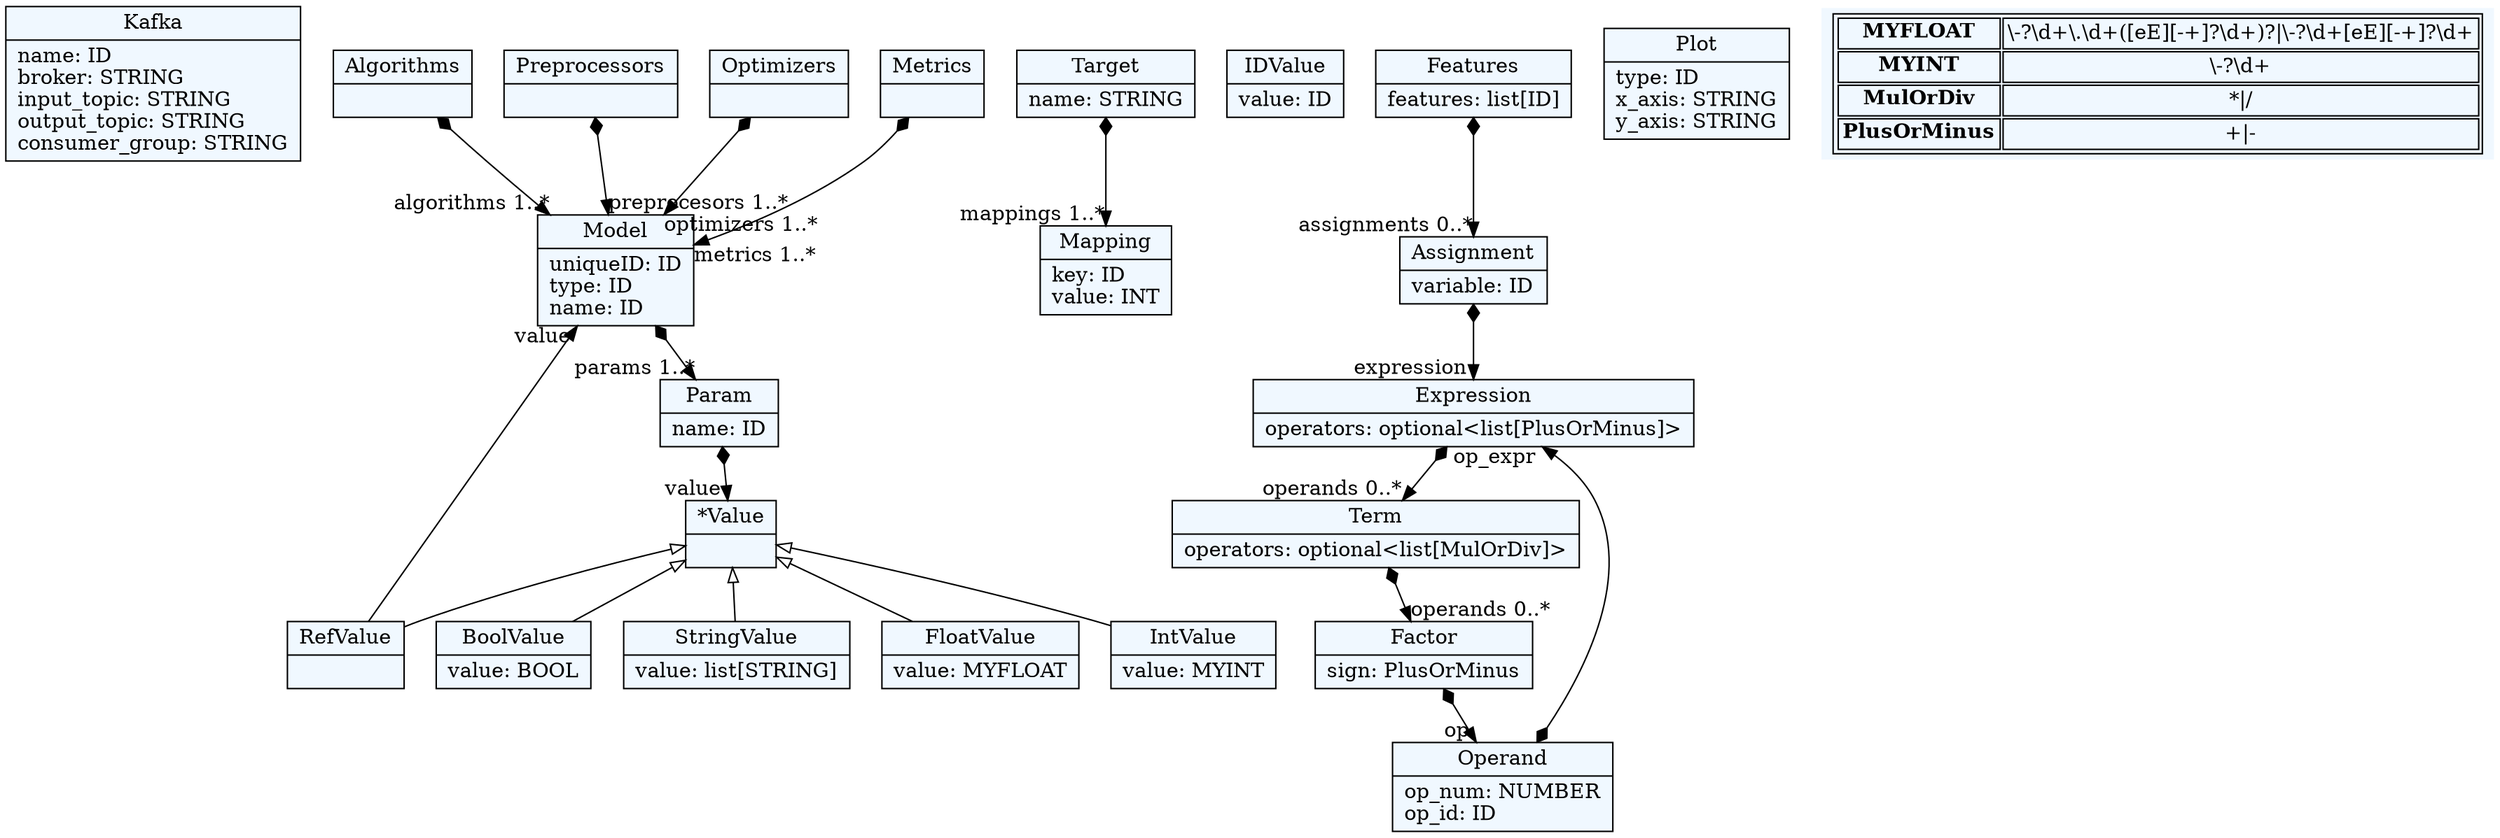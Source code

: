 
    digraph textX {
    fontname = "Bitstream Vera Sans"
    fontsize = 8
    node[
        shape=record,
        style=filled,
        fillcolor=aliceblue
    ]
    nodesep = 0.3
    edge[dir=black,arrowtail=empty]


140017151160736[ label="{Kafka|name: ID\lbroker: STRING\linput_topic: STRING\loutput_topic: STRING\lconsumer_group: STRING\l}"]

140017151160640[ label="{Model|uniqueID: ID\ltype: ID\lname: ID\l}"]

140017151160688[ label="{Algorithms|}"]

140017151159056[ label="{Preprocessors|}"]

140017151264288[ label="{Optimizers|}"]

140017151265920[ label="{Metrics|}"]

140017151264144[ label="{Target|name: STRING\l}"]

140017151265776[ label="{Mapping|key: ID\lvalue: INT\l}"]

140017151264240[ label="{Param|name: ID\l}"]

140017151263232[ label="{*Value|}"]

140017151266688[ label="{RefValue|}"]

140017151264576[ label="{IDValue|value: ID\l}"]

140017151264528[ label="{BoolValue|value: BOOL\l}"]

140017151263520[ label="{StringValue|value: list[STRING]\l}"]

140017151264768[ label="{FloatValue|value: MYFLOAT\l}"]

140017151264720[ label="{IntValue|value: MYINT\l}"]

140017151265008[ label="{Features|features: list[ID]\l}"]

140017151265104[ label="{Assignment|variable: ID\l}"]

140017151263712[ label="{Expression|operators: optional\<list[PlusOrMinus]\>\l}"]

140017151266544[ label="{Term|operators: optional\<list[MulOrDiv]\>\l}"]

140017151266496[ label="{Factor|sign: PlusOrMinus\l}"]

140017151263568[ label="{Operand|op_num: NUMBER\lop_id: ID\l}"]

140017151263088[ label="{Plot|type: ID\lx_axis: STRING\ly_axis: STRING\l}"]



140017151160640 -> 140017151264240[arrowtail=diamond, dir=both, headlabel="params 1..*"]
140017151160688 -> 140017151160640[arrowtail=diamond, dir=both, headlabel="algorithms 1..*"]
140017151159056 -> 140017151160640[arrowtail=diamond, dir=both, headlabel="preprocesors 1..*"]
140017151264288 -> 140017151160640[arrowtail=diamond, dir=both, headlabel="optimizers 1..*"]
140017151265920 -> 140017151160640[arrowtail=diamond, dir=both, headlabel="metrics 1..*"]
140017151264144 -> 140017151265776[arrowtail=diamond, dir=both, headlabel="mappings 1..*"]
140017151264240 -> 140017151263232[arrowtail=diamond, dir=both, headlabel="value "]
140017151263232 -> 140017151264768 [dir=back]
140017151263232 -> 140017151264720 [dir=back]
140017151263232 -> 140017151263520 [dir=back]
140017151263232 -> 140017151264528 [dir=back]
140017151263232 -> 140017151266688 [dir=back]
140017151266688 -> 140017151160640[headlabel="value "]
140017151265008 -> 140017151265104[arrowtail=diamond, dir=both, headlabel="assignments 0..*"]
140017151265104 -> 140017151263712[arrowtail=diamond, dir=both, headlabel="expression "]
140017151263712 -> 140017151266544[arrowtail=diamond, dir=both, headlabel="operands 0..*"]
140017151266544 -> 140017151266496[arrowtail=diamond, dir=both, headlabel="operands 0..*"]
140017151266496 -> 140017151263568[arrowtail=diamond, dir=both, headlabel="op "]
140017151263568 -> 140017151263712[arrowtail=diamond, dir=both, headlabel="op_expr "]
match_rules [ shape=plaintext, label=< <table>
	<tr>
		<td><b>MYFLOAT</b></td><td>\-?\d+\.\d+([eE][-+]?\d+)?|\-?\d+[eE][-+]?\d+</td>
	</tr>
	<tr>
		<td><b>MYINT</b></td><td>\-?\d+</td>
	</tr>
	<tr>
		<td><b>MulOrDiv</b></td><td>*|/</td>
	</tr>
	<tr>
		<td><b>PlusOrMinus</b></td><td>+|-</td>
	</tr>
</table> >]


}
